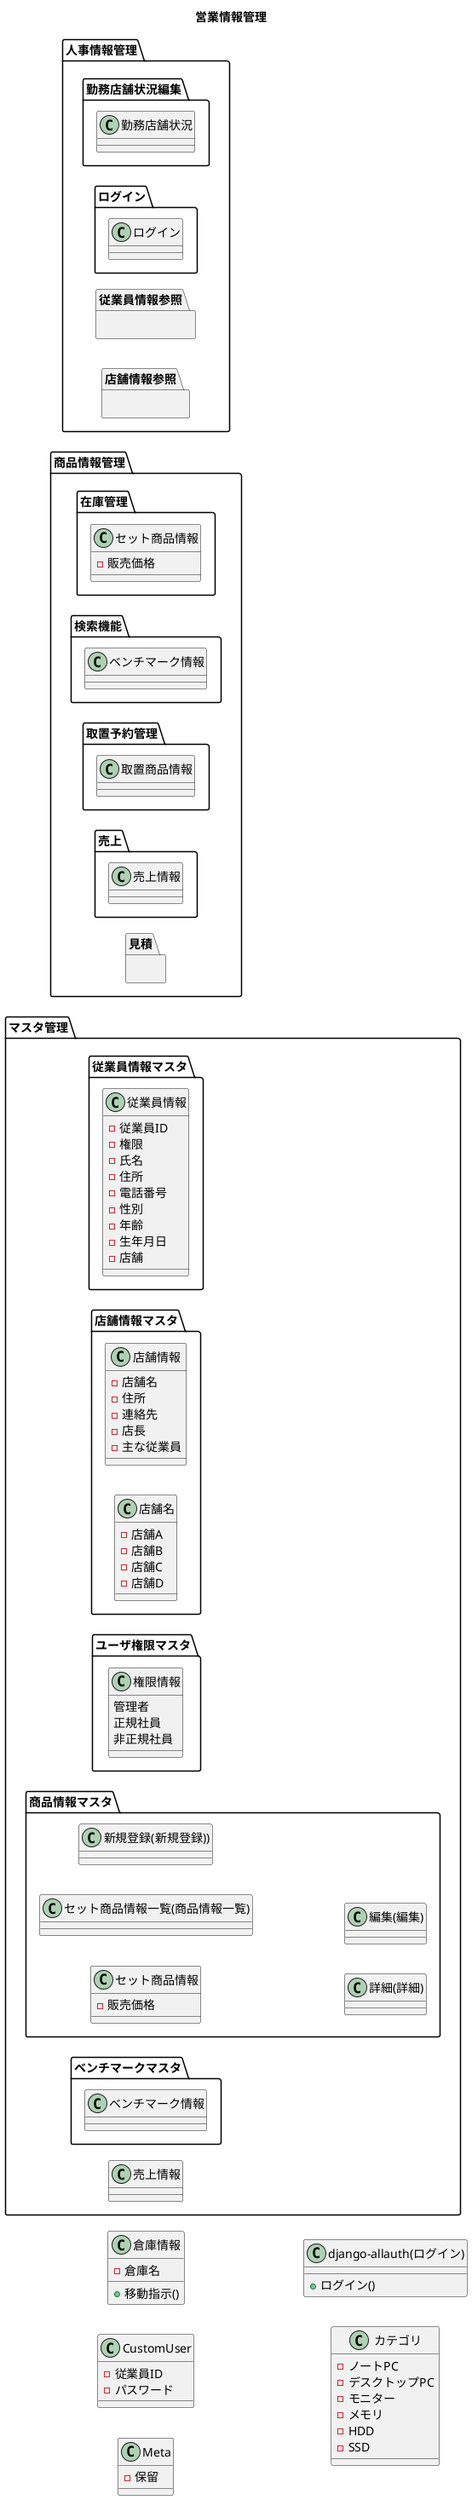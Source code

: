 @startuml クラス図
left to right direction

title 営業情報管理


package マスタ管理{
    package 従業員情報マスタ{
        ' 従業員情報
        ' モデル
        class 従業員情報{
            -従業員ID
            -権限
            -氏名
            -住所
            -電話番号
            -性別
            -年齢
            -生年月日
            -店舗
        }
    }
    package 店舗情報マスタ{
        ' 店舗情報
        ' モデル
        class 店舗情報{
            -店舗名
            -住所
            -連絡先
            -店長
            -主な従業員
        }
        class 店舗名{
            -店舗A
            -店舗B
            -店舗C
            -店舗D
        }
    }
    package ユーザ権限マスタ{
        'ユーザ権限'
        ' モデル
        class 権限情報{
            管理者
            正規社員
            非正規社員
        }
    }
    package 商品情報マスタ{
        ' 商品情報管理
        ' モデル
        class セット商品情報{
            -販売価格
            ' 保留中
        }
        ' コントローラ
        class セット商品情報一覧(商品情報一覧){}
        class 新規登録(新規登録)){}
        class 詳細(詳細){}
        class 編集(編集){}
    }
    package ベンチマークマスタ{
        ' ベンチマークマスタ
        ' モデル
        class ベンチマーク情報{
            ' 保留中
        }
    }
    ' package 売上情報マスタ{
        ' 売上情報
        ' モデル
        class 売上情報{}
}
package 商品情報管理{
    package 在庫管理{
        ' 商品情報管理
        ' モデル
        class セット商品情報{
            -販売価格
            ' 保留中
        }
    }
    package 検索機能{
        ' ベンチマークマスタ
        ' モデル
        class ベンチマーク情報{
            ' 保留中
        }
    }
    package 取置予約管理{
        ' 取置商品情報
        ' モデル
        class 取置商品情報{}
    }
    package 見積{}
    package 売上{
        ' 売上情報
        ' モデル
        class 売上情報{}
    }
}
package 人事情報管理{
    package 従業員情報参照{
    }
    package 店舗情報参照{
    }
    package 勤務店舗状況編集{
        class 勤務店舗状況{
        }
    }
    package ログイン{
        ' ログイン'
        ' モデル
        class ログイン{}
    }
}

class 倉庫情報{
    -倉庫名
    +移動指示()
}
class CustomUser{
    -従業員ID
    -パスワード
}
class Meta{
    -保留
}
class "django-allauth(ログイン)" as Da {
    +ログイン()
}
class カテゴリ{
    -ノートPC
    -デスクトップPC
    -モニター
    -メモリ
    -HDD
    -SSD
}

' 要素の書き出しから


' CustomUser +-- Meta
@enduml
